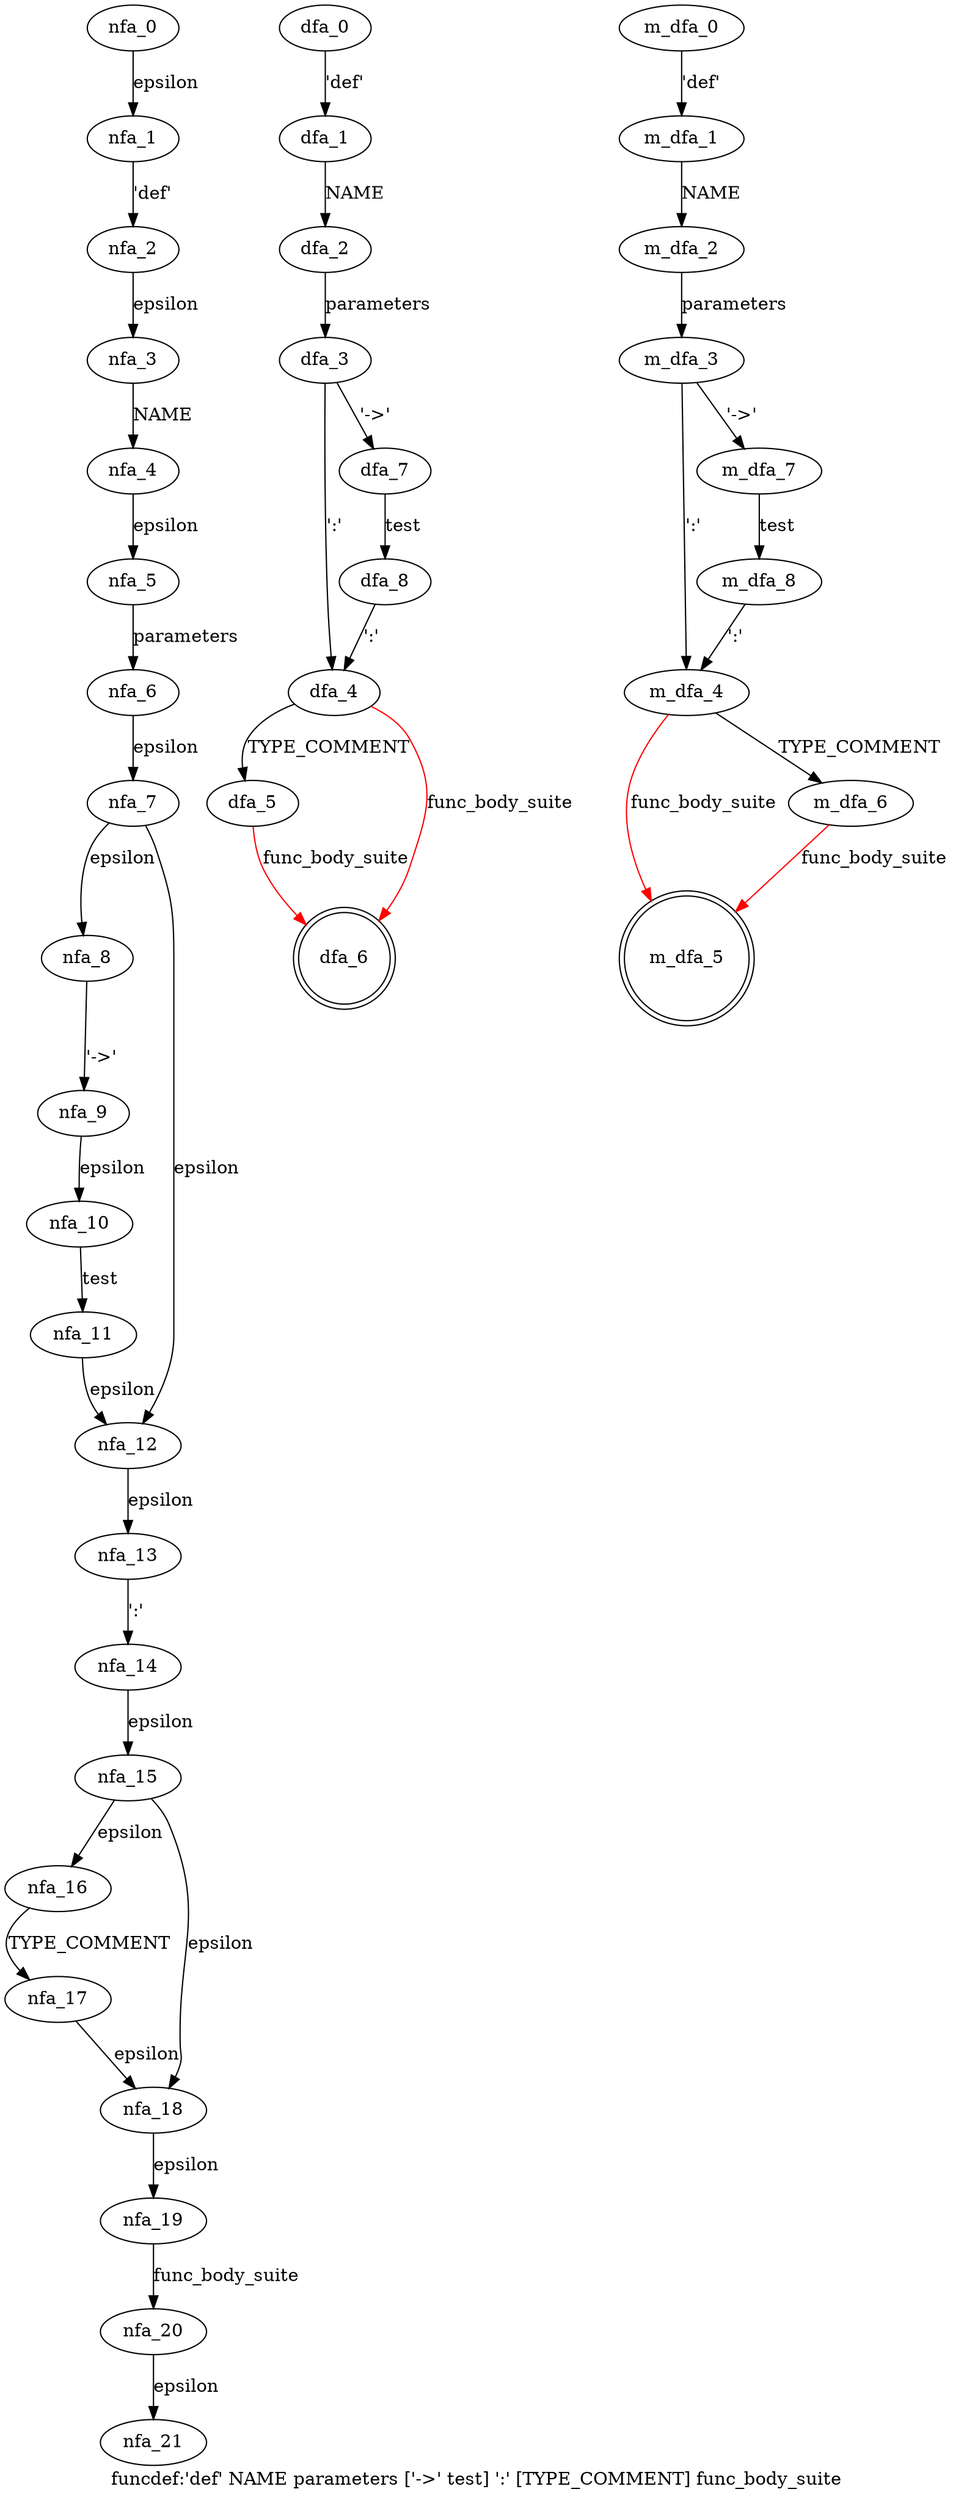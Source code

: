 digraph funcdef {
 graph[label="funcdef:'def' NAME parameters ['->' test] ':' [TYPE_COMMENT] func_body_suite"]
 subgraph funcdef_nfa {
  nfa_0->nfa_1[label="epsilon"]
  nfa_1->nfa_2[label="'def'"]
  nfa_2->nfa_3[label="epsilon"]
  nfa_3->nfa_4[label="NAME"]
  nfa_4->nfa_5[label="epsilon"]
  nfa_5->nfa_6[label="parameters"]
  nfa_6->nfa_7[label="epsilon"]
  nfa_7->nfa_8[label="epsilon"]
  nfa_8->nfa_9[label="'->'"]
  nfa_9->nfa_10[label="epsilon"]
  nfa_10->nfa_11[label="test"]
  nfa_11->nfa_12[label="epsilon"]
  nfa_12->nfa_13[label="epsilon"]
  nfa_13->nfa_14[label="':'"]
  nfa_14->nfa_15[label="epsilon"]
  nfa_15->nfa_16[label="epsilon"]
  nfa_16->nfa_17[label="TYPE_COMMENT"]
  nfa_17->nfa_18[label="epsilon"]
  nfa_18->nfa_19[label="epsilon"]
  nfa_19->nfa_20[label="func_body_suite"]
  nfa_20->nfa_21[label="epsilon"]
  nfa_15->nfa_18[label="epsilon"]
  nfa_7->nfa_12[label="epsilon"]
  }
 subgraph funcdef_dfa {
  dfa_0->dfa_1[label="'def'"]
  dfa_1->dfa_2[label="NAME"]
  dfa_2->dfa_3[label="parameters"]
  dfa_3->dfa_4[label="':'"]
  dfa_4->dfa_5[label="TYPE_COMMENT"]
  dfa_5->dfa_6[label="func_body_suite",color=red]
  dfa_4->dfa_6[label="func_body_suite",color=red]
  dfa_3->dfa_7[label="'->'"]
  dfa_7->dfa_8[label="test"]
  dfa_8->dfa_4[label="':'"]
  dfa_6[shape=doublecircle]
  }
 subgraph funcdef_m_dfa {
  m_dfa_0->m_dfa_1[label="'def'"]
  m_dfa_1->m_dfa_2[label="NAME"]
  m_dfa_2->m_dfa_3[label="parameters"]
  m_dfa_3->m_dfa_4[label="':'"]
  m_dfa_4->m_dfa_5[label="func_body_suite",color=red]
  m_dfa_4->m_dfa_6[label="TYPE_COMMENT"]
  m_dfa_6->m_dfa_5[label="func_body_suite",color=red]
  m_dfa_3->m_dfa_7[label="'->'"]
  m_dfa_7->m_dfa_8[label="test"]
  m_dfa_8->m_dfa_4[label="':'"]
  m_dfa_5[shape=doublecircle]
  }
}
